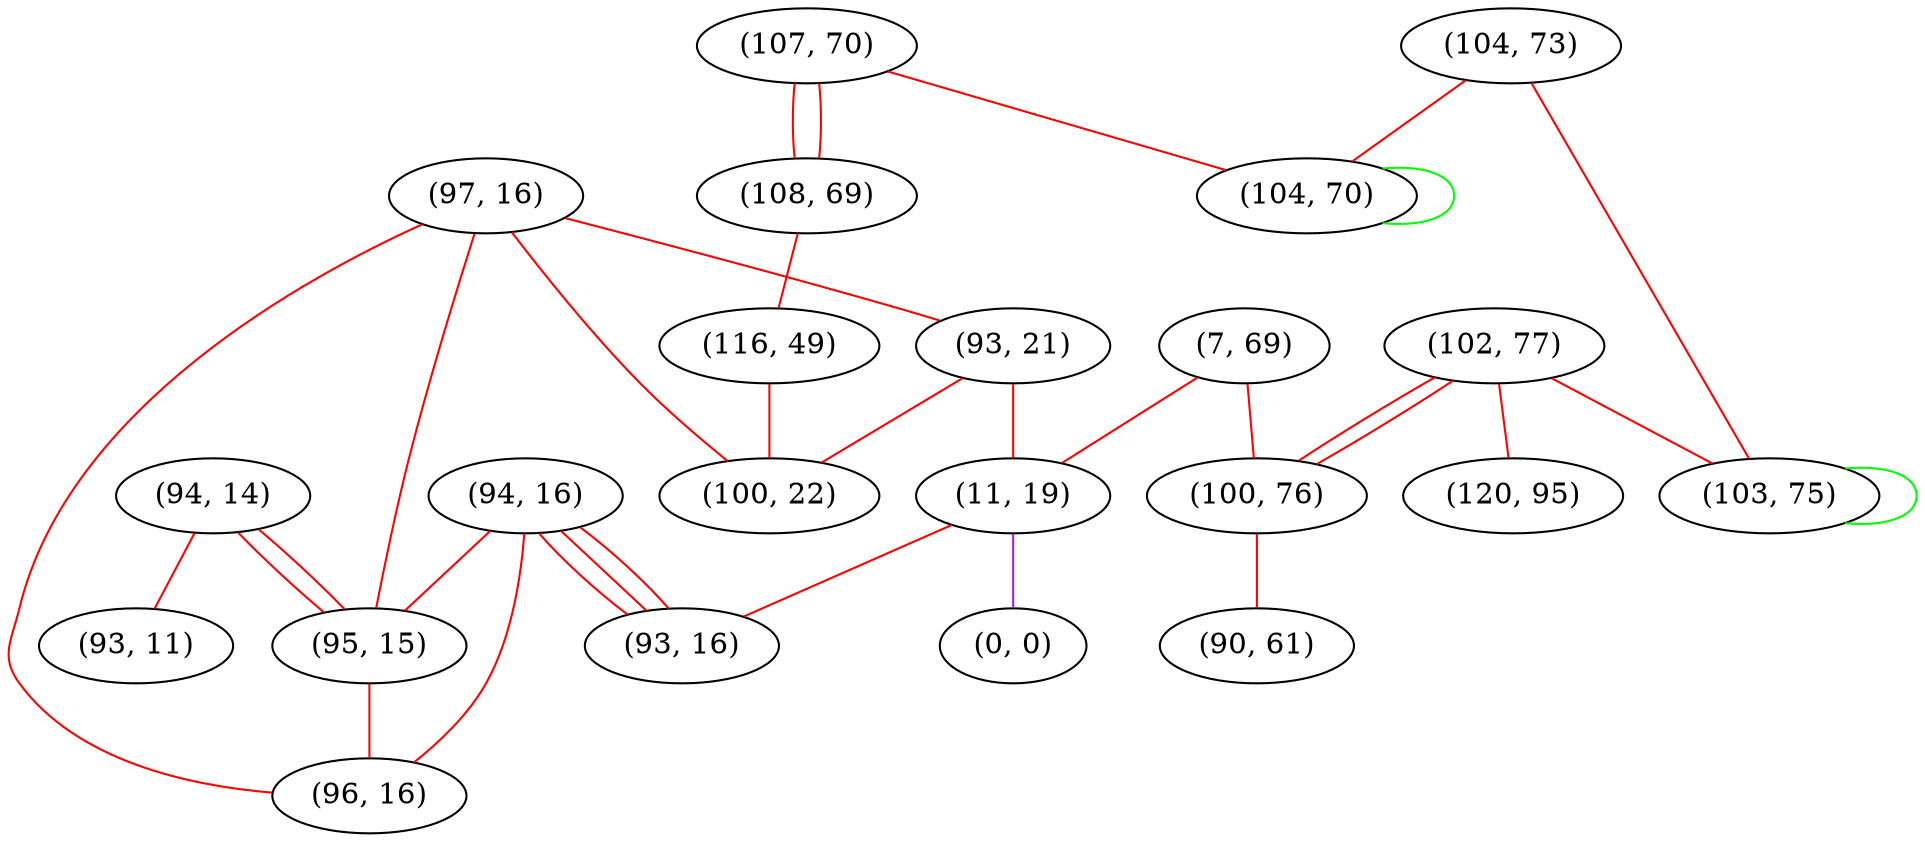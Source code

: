 graph "" {
"(94, 14)";
"(97, 16)";
"(93, 21)";
"(93, 11)";
"(7, 69)";
"(94, 16)";
"(102, 77)";
"(11, 19)";
"(107, 70)";
"(108, 69)";
"(104, 73)";
"(100, 76)";
"(93, 16)";
"(103, 75)";
"(120, 95)";
"(0, 0)";
"(90, 61)";
"(95, 15)";
"(104, 70)";
"(116, 49)";
"(96, 16)";
"(100, 22)";
"(94, 14)" -- "(95, 15)"  [color=red, key=0, weight=1];
"(94, 14)" -- "(95, 15)"  [color=red, key=1, weight=1];
"(94, 14)" -- "(93, 11)"  [color=red, key=0, weight=1];
"(97, 16)" -- "(95, 15)"  [color=red, key=0, weight=1];
"(97, 16)" -- "(96, 16)"  [color=red, key=0, weight=1];
"(97, 16)" -- "(93, 21)"  [color=red, key=0, weight=1];
"(97, 16)" -- "(100, 22)"  [color=red, key=0, weight=1];
"(93, 21)" -- "(11, 19)"  [color=red, key=0, weight=1];
"(93, 21)" -- "(100, 22)"  [color=red, key=0, weight=1];
"(7, 69)" -- "(100, 76)"  [color=red, key=0, weight=1];
"(7, 69)" -- "(11, 19)"  [color=red, key=0, weight=1];
"(94, 16)" -- "(96, 16)"  [color=red, key=0, weight=1];
"(94, 16)" -- "(95, 15)"  [color=red, key=0, weight=1];
"(94, 16)" -- "(93, 16)"  [color=red, key=0, weight=1];
"(94, 16)" -- "(93, 16)"  [color=red, key=1, weight=1];
"(94, 16)" -- "(93, 16)"  [color=red, key=2, weight=1];
"(102, 77)" -- "(103, 75)"  [color=red, key=0, weight=1];
"(102, 77)" -- "(100, 76)"  [color=red, key=0, weight=1];
"(102, 77)" -- "(100, 76)"  [color=red, key=1, weight=1];
"(102, 77)" -- "(120, 95)"  [color=red, key=0, weight=1];
"(11, 19)" -- "(0, 0)"  [color=purple, key=0, weight=4];
"(11, 19)" -- "(93, 16)"  [color=red, key=0, weight=1];
"(107, 70)" -- "(108, 69)"  [color=red, key=0, weight=1];
"(107, 70)" -- "(108, 69)"  [color=red, key=1, weight=1];
"(107, 70)" -- "(104, 70)"  [color=red, key=0, weight=1];
"(108, 69)" -- "(116, 49)"  [color=red, key=0, weight=1];
"(104, 73)" -- "(103, 75)"  [color=red, key=0, weight=1];
"(104, 73)" -- "(104, 70)"  [color=red, key=0, weight=1];
"(100, 76)" -- "(90, 61)"  [color=red, key=0, weight=1];
"(103, 75)" -- "(103, 75)"  [color=green, key=0, weight=2];
"(95, 15)" -- "(96, 16)"  [color=red, key=0, weight=1];
"(104, 70)" -- "(104, 70)"  [color=green, key=0, weight=2];
"(116, 49)" -- "(100, 22)"  [color=red, key=0, weight=1];
}
